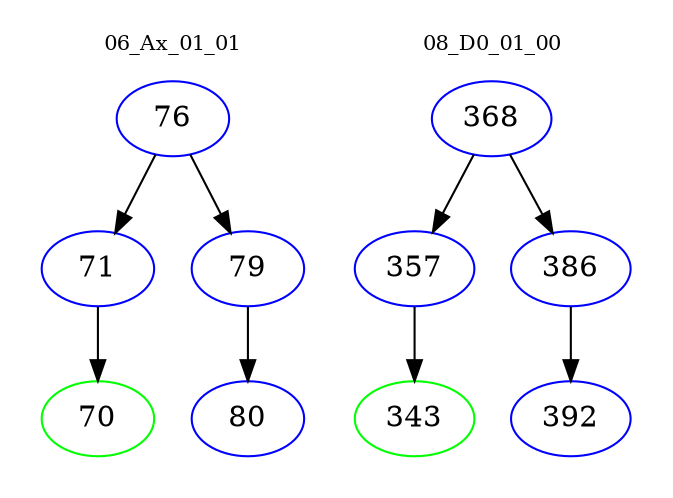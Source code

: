 digraph{
subgraph cluster_0 {
color = white
label = "06_Ax_01_01";
fontsize=10;
T0_76 [label="76", color="blue"]
T0_76 -> T0_71 [color="black"]
T0_71 [label="71", color="blue"]
T0_71 -> T0_70 [color="black"]
T0_70 [label="70", color="green"]
T0_76 -> T0_79 [color="black"]
T0_79 [label="79", color="blue"]
T0_79 -> T0_80 [color="black"]
T0_80 [label="80", color="blue"]
}
subgraph cluster_1 {
color = white
label = "08_D0_01_00";
fontsize=10;
T1_368 [label="368", color="blue"]
T1_368 -> T1_357 [color="black"]
T1_357 [label="357", color="blue"]
T1_357 -> T1_343 [color="black"]
T1_343 [label="343", color="green"]
T1_368 -> T1_386 [color="black"]
T1_386 [label="386", color="blue"]
T1_386 -> T1_392 [color="black"]
T1_392 [label="392", color="blue"]
}
}
